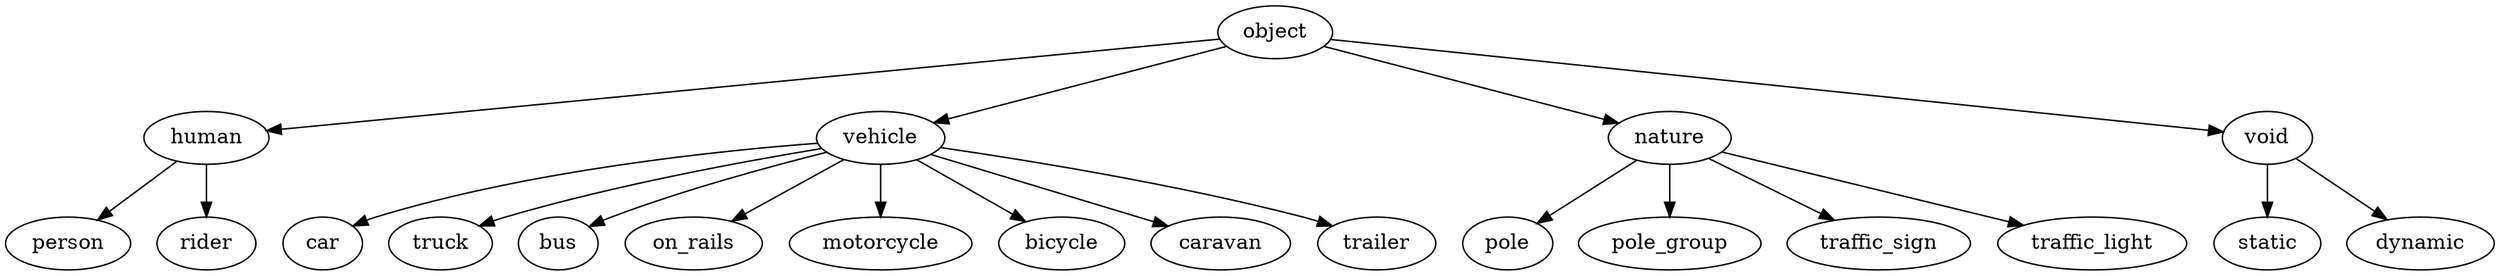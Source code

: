 digraph CityScape {
	root_object [label=object]
	layer_1_human [label=human]
	root_object -> layer_1_human
	layer_1_vehicle [label=vehicle]
	root_object -> layer_1_vehicle
	layer_1_nature [label=nature]
	root_object -> layer_1_nature
	layer_1_void [label=void]
	root_object -> layer_1_void
	layer_1_human [label=human]
	layer_2_person [label=person]
	layer_1_human -> layer_2_person
	layer_2_rider [label=rider]
	layer_1_human -> layer_2_rider
	layer_1_vehicle [label=vehicle]
	layer_2_car [label=car]
	layer_1_vehicle -> layer_2_car
	layer_2_truck [label=truck]
	layer_1_vehicle -> layer_2_truck
	layer_2_bus [label=bus]
	layer_1_vehicle -> layer_2_bus
	layer_2_on_rails [label=on_rails]
	layer_1_vehicle -> layer_2_on_rails
	layer_2_motorcycle [label=motorcycle]
	layer_1_vehicle -> layer_2_motorcycle
	layer_2_bicycle [label=bicycle]
	layer_1_vehicle -> layer_2_bicycle
	layer_2_caravan [label=caravan]
	layer_1_vehicle -> layer_2_caravan
	layer_2_trailer [label=trailer]
	layer_1_vehicle -> layer_2_trailer
	layer_1_nature [label=nature]
	layer_2_pole [label=pole]
	layer_1_nature -> layer_2_pole
	layer_2_pole_group [label=pole_group]
	layer_1_nature -> layer_2_pole_group
	layer_2_traffic_sign [label=traffic_sign]
	layer_1_nature -> layer_2_traffic_sign
	layer_2_traffic_light [label=traffic_light]
	layer_1_nature -> layer_2_traffic_light
	layer_1_void [label=void]
	layer_2_static [label=static]
	layer_1_void -> layer_2_static
	layer_2_dynamic [label=dynamic]
	layer_1_void -> layer_2_dynamic
}
